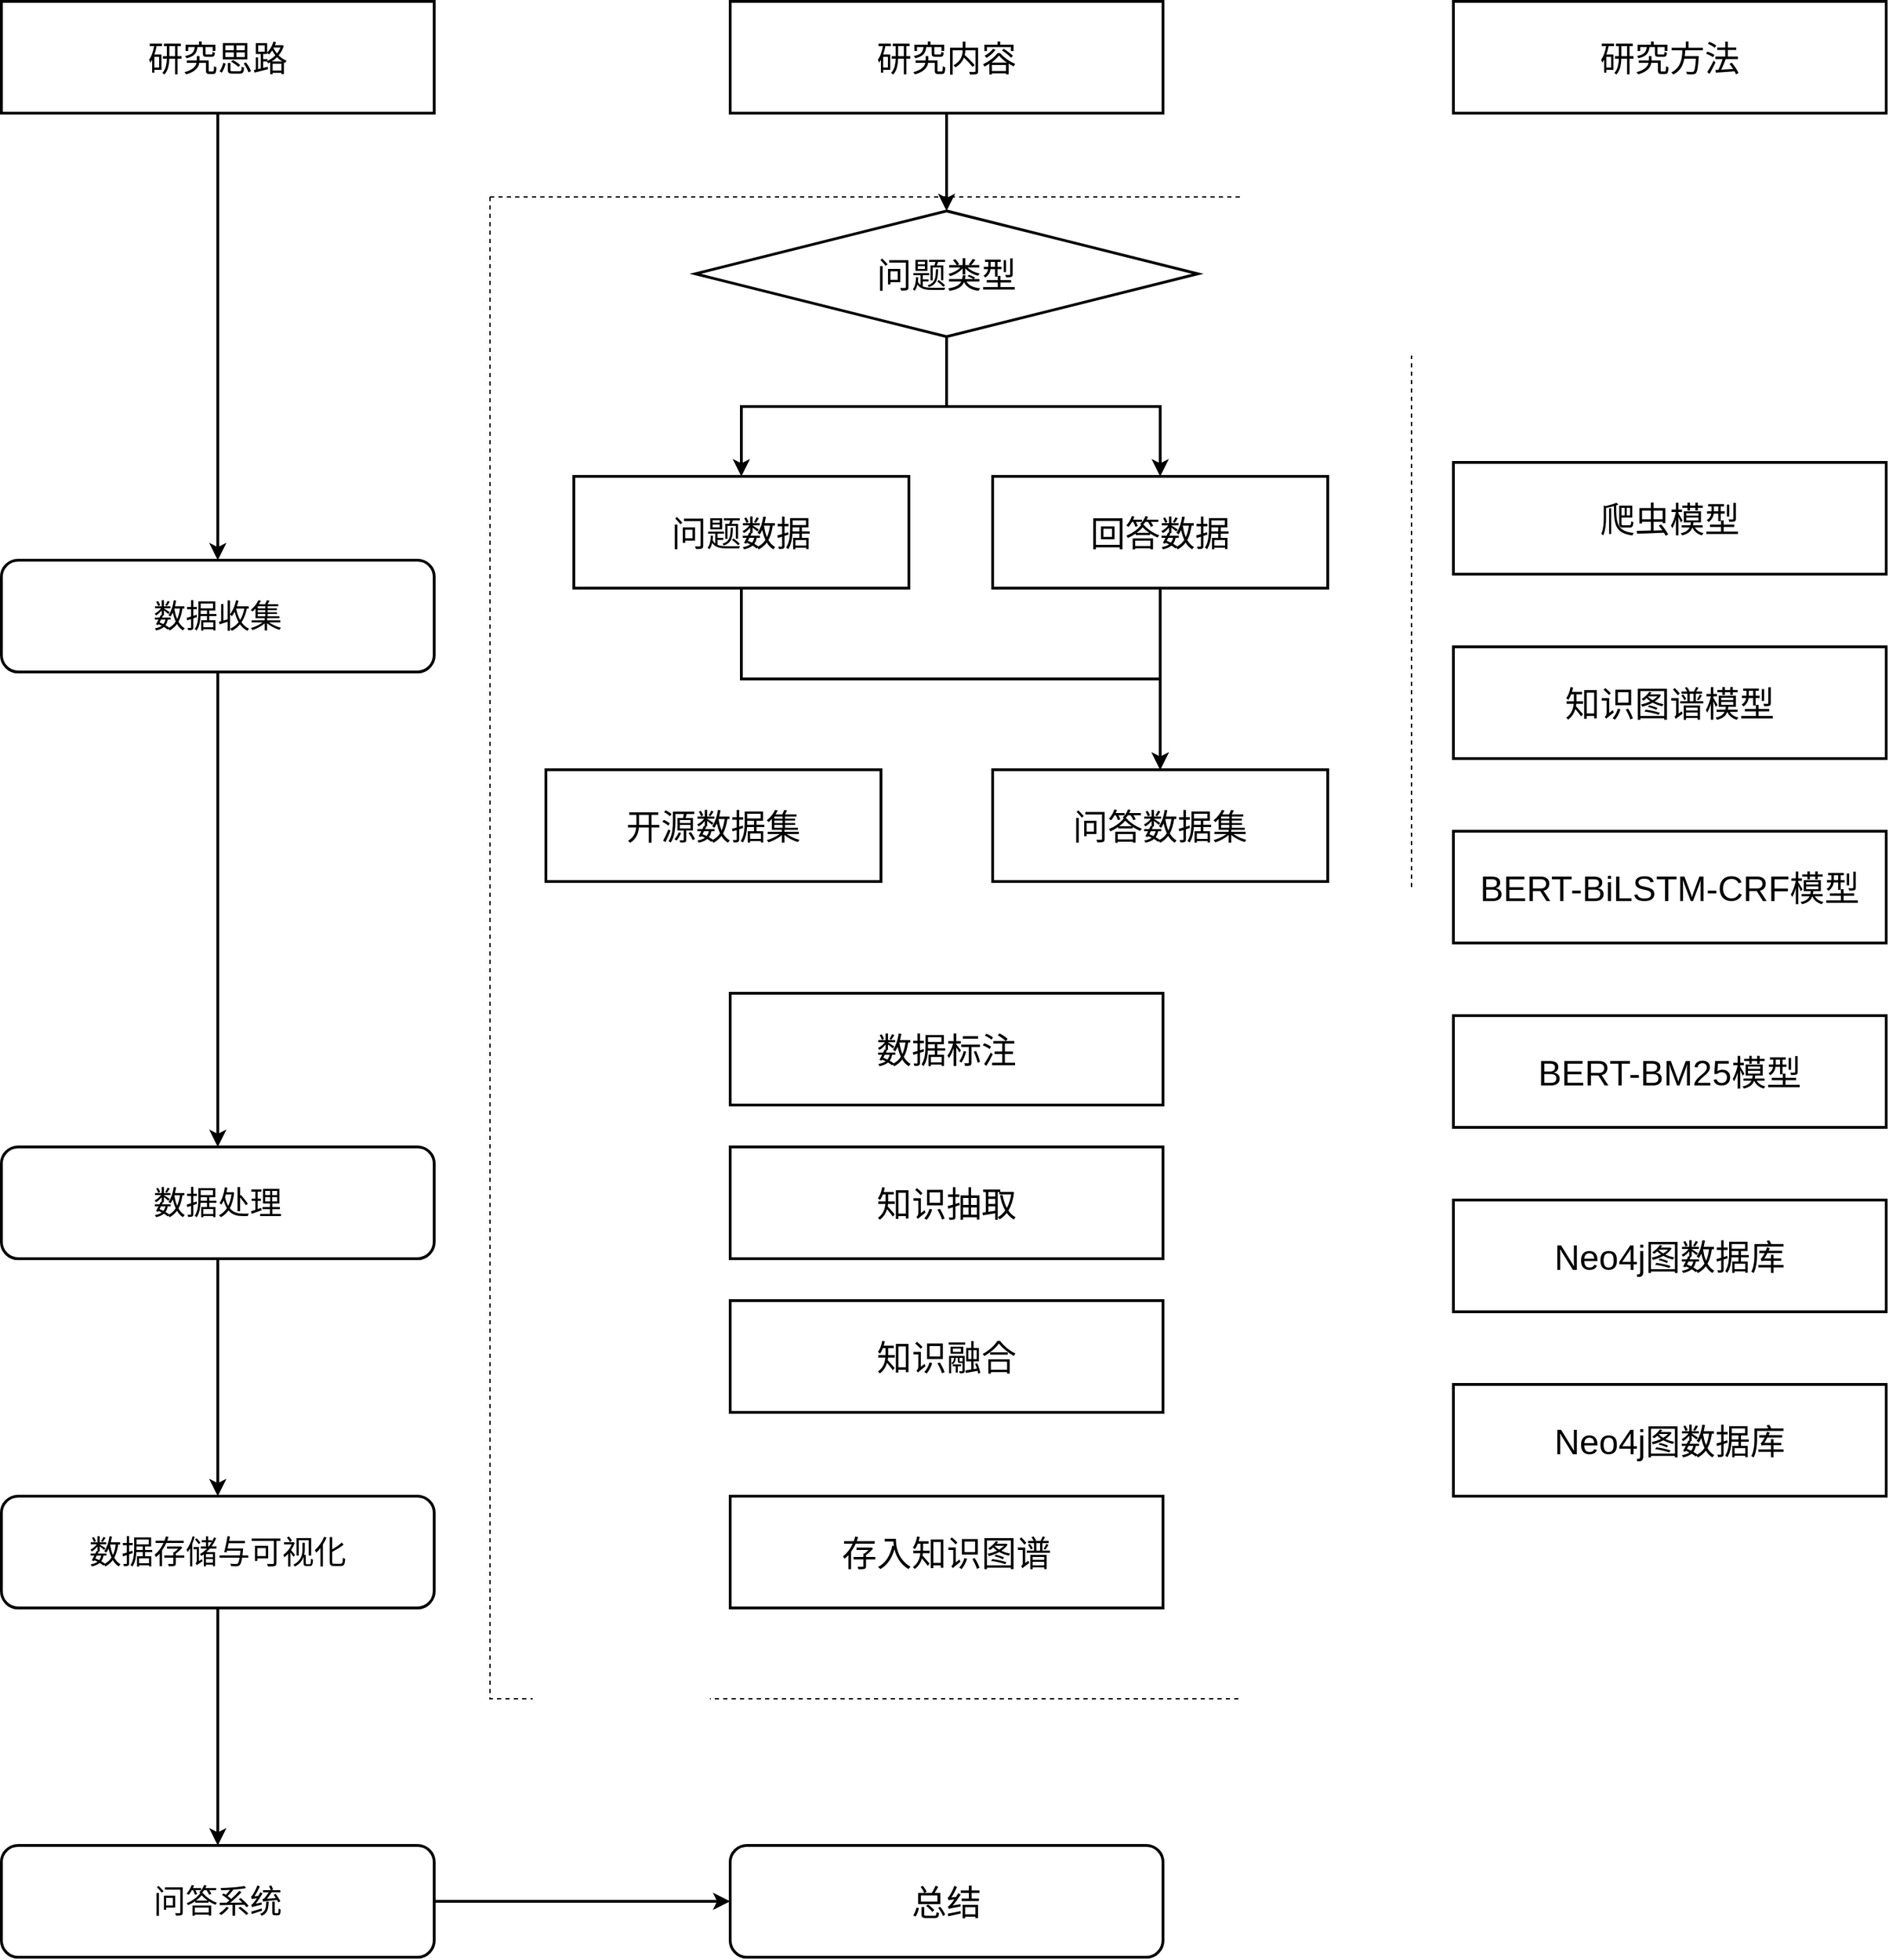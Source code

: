 <mxfile version="21.3.5" type="github">
  <diagram name="第 1 页" id="BkI8JdYgQdZCdrs7bFFf">
    <mxGraphModel dx="3585" dy="1855" grid="1" gridSize="10" guides="1" tooltips="1" connect="1" arrows="1" fold="1" page="1" pageScale="1" pageWidth="1654" pageHeight="2336" math="0" shadow="0">
      <root>
        <mxCell id="0" />
        <mxCell id="1" parent="0" />
        <mxCell id="ffHTg9A-WrRPwyuQ6HW6-67" style="edgeStyle=orthogonalEdgeStyle;rounded=0;orthogonalLoop=1;jettySize=auto;html=1;exitX=0.5;exitY=1;exitDx=0;exitDy=0;strokeWidth=2;" edge="1" parent="1" source="ffHTg9A-WrRPwyuQ6HW6-4" target="ffHTg9A-WrRPwyuQ6HW6-38">
          <mxGeometry relative="1" as="geometry" />
        </mxCell>
        <mxCell id="ffHTg9A-WrRPwyuQ6HW6-4" value="&lt;font style=&quot;font-size: 23px;&quot;&gt;数据收集&lt;/font&gt;" style="rounded=1;whiteSpace=wrap;html=1;strokeWidth=2;" vertex="1" parent="1">
          <mxGeometry x="150" y="480" width="310" height="80" as="geometry" />
        </mxCell>
        <mxCell id="ffHTg9A-WrRPwyuQ6HW6-45" style="edgeStyle=orthogonalEdgeStyle;rounded=0;orthogonalLoop=1;jettySize=auto;html=1;exitX=0.5;exitY=1;exitDx=0;exitDy=0;entryX=0.5;entryY=0;entryDx=0;entryDy=0;strokeWidth=2;" edge="1" parent="1" source="ffHTg9A-WrRPwyuQ6HW6-15" target="ffHTg9A-WrRPwyuQ6HW6-43">
          <mxGeometry relative="1" as="geometry" />
        </mxCell>
        <mxCell id="ffHTg9A-WrRPwyuQ6HW6-46" style="edgeStyle=orthogonalEdgeStyle;rounded=0;orthogonalLoop=1;jettySize=auto;html=1;exitX=0.5;exitY=1;exitDx=0;exitDy=0;entryX=0.5;entryY=0;entryDx=0;entryDy=0;strokeWidth=2;" edge="1" parent="1" source="ffHTg9A-WrRPwyuQ6HW6-15" target="ffHTg9A-WrRPwyuQ6HW6-44">
          <mxGeometry relative="1" as="geometry" />
        </mxCell>
        <mxCell id="ffHTg9A-WrRPwyuQ6HW6-15" value="&lt;font style=&quot;font-size: 25px;&quot;&gt;问题类型&lt;/font&gt;" style="rhombus;whiteSpace=wrap;html=1;strokeWidth=2;" vertex="1" parent="1">
          <mxGeometry x="647" y="230" width="360" height="90" as="geometry" />
        </mxCell>
        <mxCell id="ffHTg9A-WrRPwyuQ6HW6-31" value="&lt;font style=&quot;font-size: 25px;&quot;&gt;BERT-BiLSTM-CRF模型&lt;/font&gt;" style="rounded=0;whiteSpace=wrap;html=1;strokeWidth=2;" vertex="1" parent="1">
          <mxGeometry x="1190" y="674" width="310" height="80" as="geometry" />
        </mxCell>
        <mxCell id="ffHTg9A-WrRPwyuQ6HW6-32" value="&lt;font style=&quot;font-size: 25px;&quot;&gt;知识图谱模型&lt;/font&gt;" style="rounded=0;whiteSpace=wrap;html=1;strokeWidth=2;" vertex="1" parent="1">
          <mxGeometry x="1190" y="542" width="310" height="80" as="geometry" />
        </mxCell>
        <mxCell id="ffHTg9A-WrRPwyuQ6HW6-33" value="&lt;font style=&quot;font-size: 25px;&quot;&gt;BERT-BM25模型&lt;/font&gt;" style="rounded=0;whiteSpace=wrap;html=1;strokeWidth=2;" vertex="1" parent="1">
          <mxGeometry x="1190" y="806" width="310" height="80" as="geometry" />
        </mxCell>
        <mxCell id="ffHTg9A-WrRPwyuQ6HW6-34" value="&lt;font style=&quot;font-size: 25px;&quot;&gt;爬虫模型&lt;/font&gt;" style="rounded=0;whiteSpace=wrap;html=1;strokeWidth=2;" vertex="1" parent="1">
          <mxGeometry x="1190" y="410" width="310" height="80" as="geometry" />
        </mxCell>
        <mxCell id="ffHTg9A-WrRPwyuQ6HW6-35" value="&lt;font style=&quot;font-size: 25px;&quot;&gt;研究方法&lt;/font&gt;" style="rounded=0;whiteSpace=wrap;html=1;strokeWidth=2;" vertex="1" parent="1">
          <mxGeometry x="1190" y="80" width="310" height="80" as="geometry" />
        </mxCell>
        <mxCell id="ffHTg9A-WrRPwyuQ6HW6-42" style="edgeStyle=orthogonalEdgeStyle;rounded=0;orthogonalLoop=1;jettySize=auto;html=1;exitX=0.5;exitY=1;exitDx=0;exitDy=0;entryX=0.5;entryY=0;entryDx=0;entryDy=0;strokeWidth=2;" edge="1" parent="1" source="ffHTg9A-WrRPwyuQ6HW6-36" target="ffHTg9A-WrRPwyuQ6HW6-15">
          <mxGeometry relative="1" as="geometry" />
        </mxCell>
        <mxCell id="ffHTg9A-WrRPwyuQ6HW6-36" value="&lt;font style=&quot;font-size: 25px;&quot;&gt;研究内容&lt;/font&gt;" style="rounded=0;whiteSpace=wrap;html=1;strokeWidth=2;" vertex="1" parent="1">
          <mxGeometry x="672" y="80" width="310" height="80" as="geometry" />
        </mxCell>
        <mxCell id="ffHTg9A-WrRPwyuQ6HW6-66" style="edgeStyle=orthogonalEdgeStyle;rounded=0;orthogonalLoop=1;jettySize=auto;html=1;exitX=0.5;exitY=1;exitDx=0;exitDy=0;entryX=0.5;entryY=0;entryDx=0;entryDy=0;strokeWidth=2;" edge="1" parent="1" source="ffHTg9A-WrRPwyuQ6HW6-37" target="ffHTg9A-WrRPwyuQ6HW6-4">
          <mxGeometry relative="1" as="geometry" />
        </mxCell>
        <mxCell id="ffHTg9A-WrRPwyuQ6HW6-37" value="&lt;font style=&quot;font-size: 25px;&quot;&gt;研究思路&lt;/font&gt;" style="rounded=0;whiteSpace=wrap;html=1;strokeWidth=2;" vertex="1" parent="1">
          <mxGeometry x="150" y="80" width="310" height="80" as="geometry" />
        </mxCell>
        <mxCell id="ffHTg9A-WrRPwyuQ6HW6-68" style="edgeStyle=orthogonalEdgeStyle;rounded=0;orthogonalLoop=1;jettySize=auto;html=1;exitX=0.5;exitY=1;exitDx=0;exitDy=0;strokeWidth=2;" edge="1" parent="1" source="ffHTg9A-WrRPwyuQ6HW6-38" target="ffHTg9A-WrRPwyuQ6HW6-39">
          <mxGeometry relative="1" as="geometry" />
        </mxCell>
        <mxCell id="ffHTg9A-WrRPwyuQ6HW6-38" value="&lt;font style=&quot;font-size: 23px;&quot;&gt;数据处理&lt;/font&gt;" style="rounded=1;whiteSpace=wrap;html=1;strokeWidth=2;" vertex="1" parent="1">
          <mxGeometry x="150" y="900" width="310" height="80" as="geometry" />
        </mxCell>
        <mxCell id="ffHTg9A-WrRPwyuQ6HW6-69" style="edgeStyle=orthogonalEdgeStyle;rounded=0;orthogonalLoop=1;jettySize=auto;html=1;exitX=0.5;exitY=1;exitDx=0;exitDy=0;entryX=0.5;entryY=0;entryDx=0;entryDy=0;strokeWidth=2;" edge="1" parent="1" source="ffHTg9A-WrRPwyuQ6HW6-39" target="ffHTg9A-WrRPwyuQ6HW6-41">
          <mxGeometry relative="1" as="geometry" />
        </mxCell>
        <mxCell id="ffHTg9A-WrRPwyuQ6HW6-39" value="&lt;font style=&quot;font-size: 23px;&quot;&gt;数据存储与可视化&lt;/font&gt;" style="rounded=1;whiteSpace=wrap;html=1;strokeWidth=2;" vertex="1" parent="1">
          <mxGeometry x="150" y="1150" width="310" height="80" as="geometry" />
        </mxCell>
        <mxCell id="ffHTg9A-WrRPwyuQ6HW6-70" style="edgeStyle=orthogonalEdgeStyle;rounded=0;orthogonalLoop=1;jettySize=auto;html=1;exitX=1;exitY=0.5;exitDx=0;exitDy=0;entryX=0;entryY=0.5;entryDx=0;entryDy=0;strokeWidth=2;" edge="1" parent="1" source="ffHTg9A-WrRPwyuQ6HW6-41" target="ffHTg9A-WrRPwyuQ6HW6-60">
          <mxGeometry relative="1" as="geometry" />
        </mxCell>
        <mxCell id="ffHTg9A-WrRPwyuQ6HW6-41" value="&lt;font style=&quot;font-size: 23px;&quot;&gt;问答系统&lt;/font&gt;" style="rounded=1;whiteSpace=wrap;html=1;strokeWidth=2;" vertex="1" parent="1">
          <mxGeometry x="150" y="1400" width="310" height="80" as="geometry" />
        </mxCell>
        <mxCell id="ffHTg9A-WrRPwyuQ6HW6-49" style="edgeStyle=orthogonalEdgeStyle;rounded=0;orthogonalLoop=1;jettySize=auto;html=1;exitX=0.5;exitY=1;exitDx=0;exitDy=0;entryX=0.5;entryY=0;entryDx=0;entryDy=0;strokeWidth=2;" edge="1" parent="1" source="ffHTg9A-WrRPwyuQ6HW6-43" target="ffHTg9A-WrRPwyuQ6HW6-48">
          <mxGeometry relative="1" as="geometry" />
        </mxCell>
        <mxCell id="ffHTg9A-WrRPwyuQ6HW6-43" value="&lt;font style=&quot;font-size: 25px;&quot;&gt;问题数据&lt;/font&gt;" style="rounded=0;whiteSpace=wrap;html=1;strokeWidth=2;" vertex="1" parent="1">
          <mxGeometry x="560" y="420" width="240" height="80" as="geometry" />
        </mxCell>
        <mxCell id="ffHTg9A-WrRPwyuQ6HW6-51" style="edgeStyle=orthogonalEdgeStyle;rounded=0;orthogonalLoop=1;jettySize=auto;html=1;exitX=0.5;exitY=1;exitDx=0;exitDy=0;entryX=0.5;entryY=0;entryDx=0;entryDy=0;strokeWidth=2;" edge="1" parent="1" source="ffHTg9A-WrRPwyuQ6HW6-44" target="ffHTg9A-WrRPwyuQ6HW6-48">
          <mxGeometry relative="1" as="geometry" />
        </mxCell>
        <mxCell id="ffHTg9A-WrRPwyuQ6HW6-44" value="&lt;span style=&quot;font-size: 25px;&quot;&gt;回答数据&lt;/span&gt;" style="rounded=0;whiteSpace=wrap;html=1;strokeWidth=2;" vertex="1" parent="1">
          <mxGeometry x="860" y="420" width="240" height="80" as="geometry" />
        </mxCell>
        <mxCell id="ffHTg9A-WrRPwyuQ6HW6-48" value="&lt;font style=&quot;font-size: 25px;&quot;&gt;问答数据集&lt;/font&gt;" style="rounded=0;whiteSpace=wrap;html=1;strokeWidth=2;" vertex="1" parent="1">
          <mxGeometry x="860" y="630" width="240" height="80" as="geometry" />
        </mxCell>
        <mxCell id="ffHTg9A-WrRPwyuQ6HW6-53" value="&lt;font style=&quot;font-size: 25px;&quot;&gt;开源数据集&lt;/font&gt;" style="rounded=0;whiteSpace=wrap;html=1;strokeWidth=2;" vertex="1" parent="1">
          <mxGeometry x="540" y="630" width="240" height="80" as="geometry" />
        </mxCell>
        <mxCell id="ffHTg9A-WrRPwyuQ6HW6-55" value="&lt;font style=&quot;font-size: 25px;&quot;&gt;数据标注&lt;/font&gt;" style="rounded=0;whiteSpace=wrap;html=1;strokeWidth=2;" vertex="1" parent="1">
          <mxGeometry x="672" y="790" width="310" height="80" as="geometry" />
        </mxCell>
        <mxCell id="ffHTg9A-WrRPwyuQ6HW6-56" value="&lt;span style=&quot;font-size: 25px;&quot;&gt;知识抽取&lt;/span&gt;" style="rounded=0;whiteSpace=wrap;html=1;strokeWidth=2;" vertex="1" parent="1">
          <mxGeometry x="672" y="900" width="310" height="80" as="geometry" />
        </mxCell>
        <mxCell id="ffHTg9A-WrRPwyuQ6HW6-57" value="&lt;span style=&quot;font-size: 25px;&quot;&gt;知识融合&lt;/span&gt;" style="rounded=0;whiteSpace=wrap;html=1;strokeWidth=2;" vertex="1" parent="1">
          <mxGeometry x="672" y="1010" width="310" height="80" as="geometry" />
        </mxCell>
        <mxCell id="ffHTg9A-WrRPwyuQ6HW6-59" value="&lt;span style=&quot;font-size: 25px;&quot;&gt;存入知识图谱&lt;/span&gt;" style="rounded=0;whiteSpace=wrap;html=1;strokeWidth=2;" vertex="1" parent="1">
          <mxGeometry x="672" y="1150" width="310" height="80" as="geometry" />
        </mxCell>
        <mxCell id="ffHTg9A-WrRPwyuQ6HW6-60" value="&lt;span style=&quot;font-size: 25px;&quot;&gt;总结&lt;/span&gt;" style="rounded=1;whiteSpace=wrap;html=1;strokeWidth=2;" vertex="1" parent="1">
          <mxGeometry x="672" y="1400" width="310" height="80" as="geometry" />
        </mxCell>
        <mxCell id="ffHTg9A-WrRPwyuQ6HW6-62" value="&lt;font style=&quot;font-size: 25px;&quot;&gt;Neo4j图数据库&lt;/font&gt;" style="rounded=0;whiteSpace=wrap;html=1;strokeWidth=2;" vertex="1" parent="1">
          <mxGeometry x="1190" y="938" width="310" height="80" as="geometry" />
        </mxCell>
        <mxCell id="ffHTg9A-WrRPwyuQ6HW6-63" value="&lt;font style=&quot;font-size: 25px;&quot;&gt;Neo4j图数据库&lt;/font&gt;" style="rounded=0;whiteSpace=wrap;html=1;strokeWidth=2;" vertex="1" parent="1">
          <mxGeometry x="1190" y="1070" width="310" height="80" as="geometry" />
        </mxCell>
        <mxCell id="ffHTg9A-WrRPwyuQ6HW6-65" value="" style="swimlane;startSize=0;dashed=1;" vertex="1" parent="1">
          <mxGeometry x="500" y="220" width="660" height="1075" as="geometry" />
        </mxCell>
      </root>
    </mxGraphModel>
  </diagram>
</mxfile>
